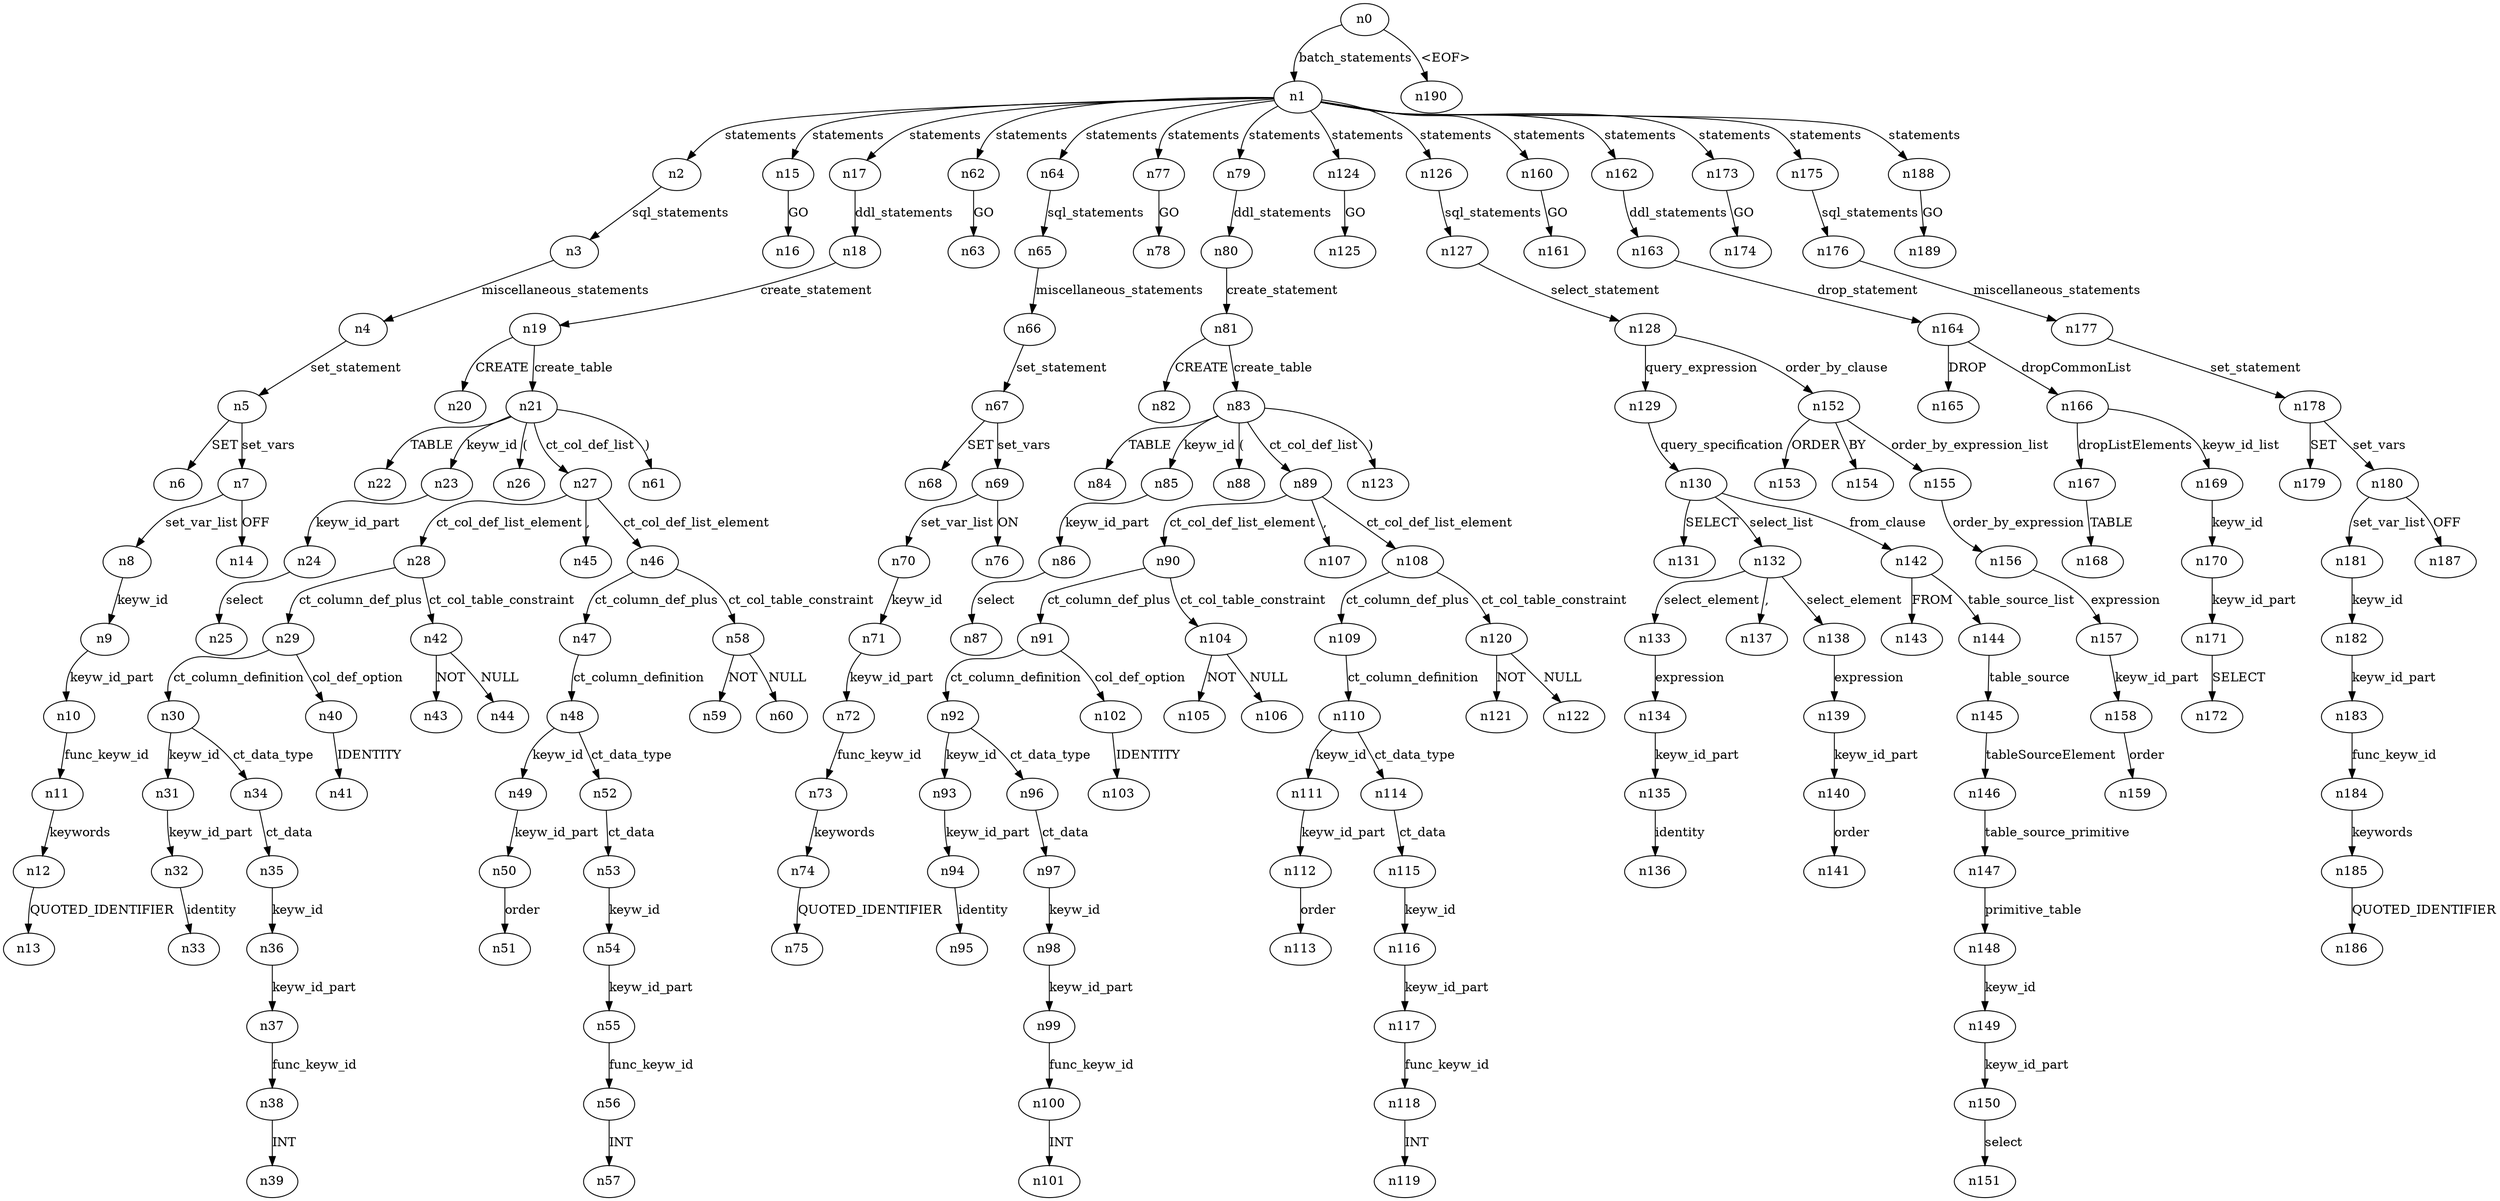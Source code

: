 digraph ParseTree {
  n0 -> n1 [label="batch_statements"];
  n1 -> n2 [label="statements"];
  n2 -> n3 [label="sql_statements"];
  n3 -> n4 [label="miscellaneous_statements"];
  n4 -> n5 [label="set_statement"];
  n5 -> n6 [label="SET"];
  n5 -> n7 [label="set_vars"];
  n7 -> n8 [label="set_var_list"];
  n8 -> n9 [label="keyw_id"];
  n9 -> n10 [label="keyw_id_part"];
  n10 -> n11 [label="func_keyw_id"];
  n11 -> n12 [label="keywords"];
  n12 -> n13 [label="QUOTED_IDENTIFIER"];
  n7 -> n14 [label="OFF"];
  n1 -> n15 [label="statements"];
  n15 -> n16 [label="GO"];
  n1 -> n17 [label="statements"];
  n17 -> n18 [label="ddl_statements"];
  n18 -> n19 [label="create_statement"];
  n19 -> n20 [label="CREATE"];
  n19 -> n21 [label="create_table"];
  n21 -> n22 [label="TABLE"];
  n21 -> n23 [label="keyw_id"];
  n23 -> n24 [label="keyw_id_part"];
  n24 -> n25 [label="select"];
  n21 -> n26 [label="("];
  n21 -> n27 [label="ct_col_def_list"];
  n27 -> n28 [label="ct_col_def_list_element"];
  n28 -> n29 [label="ct_column_def_plus"];
  n29 -> n30 [label="ct_column_definition"];
  n30 -> n31 [label="keyw_id"];
  n31 -> n32 [label="keyw_id_part"];
  n32 -> n33 [label="identity"];
  n30 -> n34 [label="ct_data_type"];
  n34 -> n35 [label="ct_data"];
  n35 -> n36 [label="keyw_id"];
  n36 -> n37 [label="keyw_id_part"];
  n37 -> n38 [label="func_keyw_id"];
  n38 -> n39 [label="INT"];
  n29 -> n40 [label="col_def_option"];
  n40 -> n41 [label="IDENTITY"];
  n28 -> n42 [label="ct_col_table_constraint"];
  n42 -> n43 [label="NOT"];
  n42 -> n44 [label="NULL"];
  n27 -> n45 [label=","];
  n27 -> n46 [label="ct_col_def_list_element"];
  n46 -> n47 [label="ct_column_def_plus"];
  n47 -> n48 [label="ct_column_definition"];
  n48 -> n49 [label="keyw_id"];
  n49 -> n50 [label="keyw_id_part"];
  n50 -> n51 [label="order"];
  n48 -> n52 [label="ct_data_type"];
  n52 -> n53 [label="ct_data"];
  n53 -> n54 [label="keyw_id"];
  n54 -> n55 [label="keyw_id_part"];
  n55 -> n56 [label="func_keyw_id"];
  n56 -> n57 [label="INT"];
  n46 -> n58 [label="ct_col_table_constraint"];
  n58 -> n59 [label="NOT"];
  n58 -> n60 [label="NULL"];
  n21 -> n61 [label=")"];
  n1 -> n62 [label="statements"];
  n62 -> n63 [label="GO"];
  n1 -> n64 [label="statements"];
  n64 -> n65 [label="sql_statements"];
  n65 -> n66 [label="miscellaneous_statements"];
  n66 -> n67 [label="set_statement"];
  n67 -> n68 [label="SET"];
  n67 -> n69 [label="set_vars"];
  n69 -> n70 [label="set_var_list"];
  n70 -> n71 [label="keyw_id"];
  n71 -> n72 [label="keyw_id_part"];
  n72 -> n73 [label="func_keyw_id"];
  n73 -> n74 [label="keywords"];
  n74 -> n75 [label="QUOTED_IDENTIFIER"];
  n69 -> n76 [label="ON"];
  n1 -> n77 [label="statements"];
  n77 -> n78 [label="GO"];
  n1 -> n79 [label="statements"];
  n79 -> n80 [label="ddl_statements"];
  n80 -> n81 [label="create_statement"];
  n81 -> n82 [label="CREATE"];
  n81 -> n83 [label="create_table"];
  n83 -> n84 [label="TABLE"];
  n83 -> n85 [label="keyw_id"];
  n85 -> n86 [label="keyw_id_part"];
  n86 -> n87 [label="select"];
  n83 -> n88 [label="("];
  n83 -> n89 [label="ct_col_def_list"];
  n89 -> n90 [label="ct_col_def_list_element"];
  n90 -> n91 [label="ct_column_def_plus"];
  n91 -> n92 [label="ct_column_definition"];
  n92 -> n93 [label="keyw_id"];
  n93 -> n94 [label="keyw_id_part"];
  n94 -> n95 [label="identity"];
  n92 -> n96 [label="ct_data_type"];
  n96 -> n97 [label="ct_data"];
  n97 -> n98 [label="keyw_id"];
  n98 -> n99 [label="keyw_id_part"];
  n99 -> n100 [label="func_keyw_id"];
  n100 -> n101 [label="INT"];
  n91 -> n102 [label="col_def_option"];
  n102 -> n103 [label="IDENTITY"];
  n90 -> n104 [label="ct_col_table_constraint"];
  n104 -> n105 [label="NOT"];
  n104 -> n106 [label="NULL"];
  n89 -> n107 [label=","];
  n89 -> n108 [label="ct_col_def_list_element"];
  n108 -> n109 [label="ct_column_def_plus"];
  n109 -> n110 [label="ct_column_definition"];
  n110 -> n111 [label="keyw_id"];
  n111 -> n112 [label="keyw_id_part"];
  n112 -> n113 [label="order"];
  n110 -> n114 [label="ct_data_type"];
  n114 -> n115 [label="ct_data"];
  n115 -> n116 [label="keyw_id"];
  n116 -> n117 [label="keyw_id_part"];
  n117 -> n118 [label="func_keyw_id"];
  n118 -> n119 [label="INT"];
  n108 -> n120 [label="ct_col_table_constraint"];
  n120 -> n121 [label="NOT"];
  n120 -> n122 [label="NULL"];
  n83 -> n123 [label=")"];
  n1 -> n124 [label="statements"];
  n124 -> n125 [label="GO"];
  n1 -> n126 [label="statements"];
  n126 -> n127 [label="sql_statements"];
  n127 -> n128 [label="select_statement"];
  n128 -> n129 [label="query_expression"];
  n129 -> n130 [label="query_specification"];
  n130 -> n131 [label="SELECT"];
  n130 -> n132 [label="select_list"];
  n132 -> n133 [label="select_element"];
  n133 -> n134 [label="expression"];
  n134 -> n135 [label="keyw_id_part"];
  n135 -> n136 [label="identity"];
  n132 -> n137 [label=","];
  n132 -> n138 [label="select_element"];
  n138 -> n139 [label="expression"];
  n139 -> n140 [label="keyw_id_part"];
  n140 -> n141 [label="order"];
  n130 -> n142 [label="from_clause"];
  n142 -> n143 [label="FROM"];
  n142 -> n144 [label="table_source_list"];
  n144 -> n145 [label="table_source"];
  n145 -> n146 [label="tableSourceElement"];
  n146 -> n147 [label="table_source_primitive"];
  n147 -> n148 [label="primitive_table"];
  n148 -> n149 [label="keyw_id"];
  n149 -> n150 [label="keyw_id_part"];
  n150 -> n151 [label="select"];
  n128 -> n152 [label="order_by_clause"];
  n152 -> n153 [label="ORDER"];
  n152 -> n154 [label="BY"];
  n152 -> n155 [label="order_by_expression_list"];
  n155 -> n156 [label="order_by_expression"];
  n156 -> n157 [label="expression"];
  n157 -> n158 [label="keyw_id_part"];
  n158 -> n159 [label="order"];
  n1 -> n160 [label="statements"];
  n160 -> n161 [label="GO"];
  n1 -> n162 [label="statements"];
  n162 -> n163 [label="ddl_statements"];
  n163 -> n164 [label="drop_statement"];
  n164 -> n165 [label="DROP"];
  n164 -> n166 [label="dropCommonList"];
  n166 -> n167 [label="dropListElements"];
  n167 -> n168 [label="TABLE"];
  n166 -> n169 [label="keyw_id_list"];
  n169 -> n170 [label="keyw_id"];
  n170 -> n171 [label="keyw_id_part"];
  n171 -> n172 [label="SELECT"];
  n1 -> n173 [label="statements"];
  n173 -> n174 [label="GO"];
  n1 -> n175 [label="statements"];
  n175 -> n176 [label="sql_statements"];
  n176 -> n177 [label="miscellaneous_statements"];
  n177 -> n178 [label="set_statement"];
  n178 -> n179 [label="SET"];
  n178 -> n180 [label="set_vars"];
  n180 -> n181 [label="set_var_list"];
  n181 -> n182 [label="keyw_id"];
  n182 -> n183 [label="keyw_id_part"];
  n183 -> n184 [label="func_keyw_id"];
  n184 -> n185 [label="keywords"];
  n185 -> n186 [label="QUOTED_IDENTIFIER"];
  n180 -> n187 [label="OFF"];
  n1 -> n188 [label="statements"];
  n188 -> n189 [label="GO"];
  n0 -> n190 [label="<EOF>"];
}